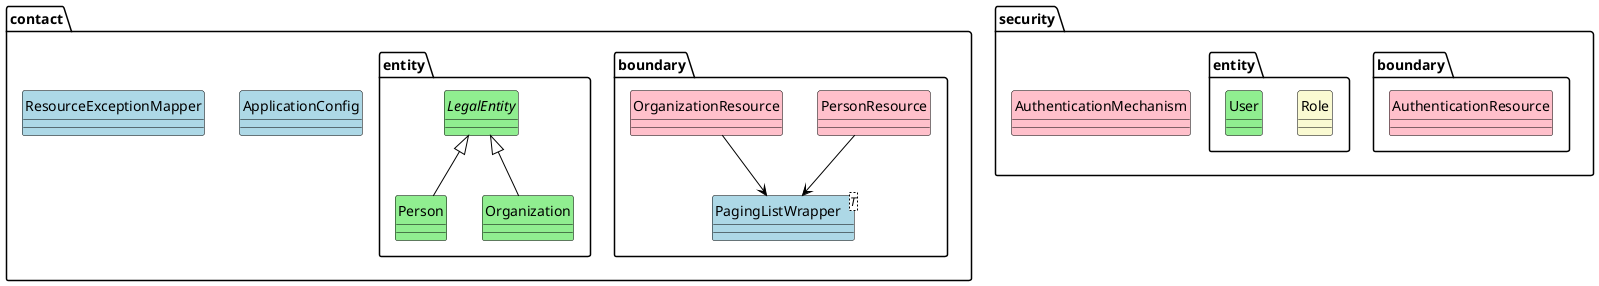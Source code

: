 @startuml

hide circle
hide stereotype

skinparam class {
    ArrowColor black
    BackgroundColor white
    BackgroundColor<<Description>> lightblue
    BackgroundColor<<MomentInterval>> pink
    BackgroundColor<<Role>> lightgoldenrodyellow
    BackgroundColor<<PersonPlaceThing>> lightgreen
    BorderColor black
}

namespace contact <<Folder>> {
    class ApplicationConfig<<Description>>
    class ResourceExceptionMapper<<Description>>
    
    namespace boundary <<Folder>> {
        class PersonResource<<MomentInterval>>
        class OrganizationResource<<MomentInterval>>
        class PagingListWrapper<T><<Description>>

        PersonResource --> PagingListWrapper
        OrganizationResource --> PagingListWrapper
    }

    namespace entity <<Folder>> {
        abstract class LegalEntity<<PersonPlaceThing>>
        class Person<<PersonPlaceThing>>
        class Organization<<PersonPlaceThing>>

        LegalEntity <|-- Person
        LegalEntity <|-- Organization
    }
}

namespace security <<Folder>> {
    class AuthenticationMechanism<<MomentInterval>>

    namespace boundary <<Folder>> {
        class AuthenticationResource<<MomentInterval>>
    }

    namespace entity <<Folder>> {
        class Role<<Role>>
        class User<<PersonPlaceThing>>
    }
}

@enduml
